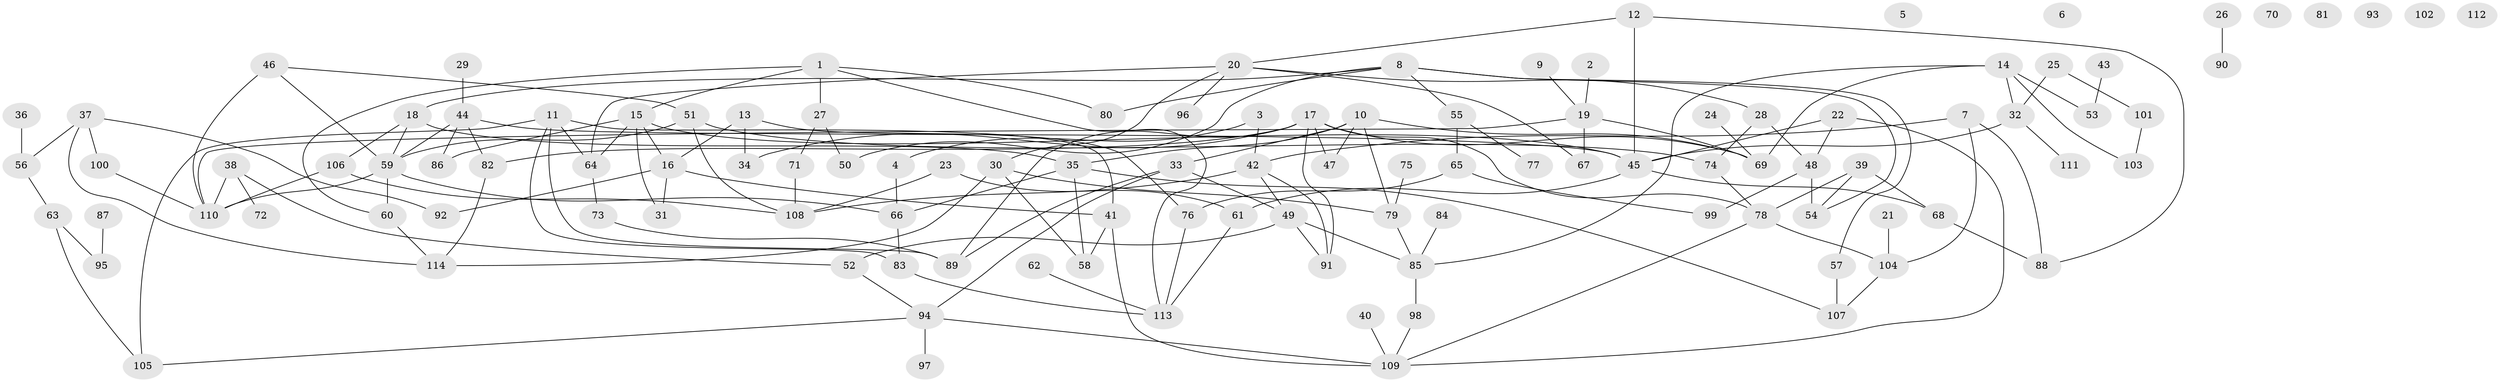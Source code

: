 // coarse degree distribution, {4: 0.16326530612244897, 5: 0.1836734693877551, 6: 0.10204081632653061, 8: 0.08163265306122448, 1: 0.16326530612244897, 7: 0.04081632653061224, 3: 0.14285714285714285, 2: 0.12244897959183673}
// Generated by graph-tools (version 1.1) at 2025/48/03/04/25 22:48:15]
// undirected, 114 vertices, 167 edges
graph export_dot {
  node [color=gray90,style=filled];
  1;
  2;
  3;
  4;
  5;
  6;
  7;
  8;
  9;
  10;
  11;
  12;
  13;
  14;
  15;
  16;
  17;
  18;
  19;
  20;
  21;
  22;
  23;
  24;
  25;
  26;
  27;
  28;
  29;
  30;
  31;
  32;
  33;
  34;
  35;
  36;
  37;
  38;
  39;
  40;
  41;
  42;
  43;
  44;
  45;
  46;
  47;
  48;
  49;
  50;
  51;
  52;
  53;
  54;
  55;
  56;
  57;
  58;
  59;
  60;
  61;
  62;
  63;
  64;
  65;
  66;
  67;
  68;
  69;
  70;
  71;
  72;
  73;
  74;
  75;
  76;
  77;
  78;
  79;
  80;
  81;
  82;
  83;
  84;
  85;
  86;
  87;
  88;
  89;
  90;
  91;
  92;
  93;
  94;
  95;
  96;
  97;
  98;
  99;
  100;
  101;
  102;
  103;
  104;
  105;
  106;
  107;
  108;
  109;
  110;
  111;
  112;
  113;
  114;
  1 -- 15;
  1 -- 27;
  1 -- 60;
  1 -- 80;
  1 -- 113;
  2 -- 19;
  3 -- 4;
  3 -- 42;
  4 -- 66;
  7 -- 42;
  7 -- 88;
  7 -- 104;
  8 -- 18;
  8 -- 50;
  8 -- 54;
  8 -- 55;
  8 -- 57;
  8 -- 80;
  9 -- 19;
  10 -- 33;
  10 -- 35;
  10 -- 47;
  10 -- 69;
  10 -- 79;
  11 -- 41;
  11 -- 64;
  11 -- 83;
  11 -- 89;
  11 -- 105;
  12 -- 20;
  12 -- 45;
  12 -- 88;
  13 -- 16;
  13 -- 34;
  13 -- 76;
  14 -- 32;
  14 -- 53;
  14 -- 69;
  14 -- 85;
  14 -- 103;
  15 -- 16;
  15 -- 31;
  15 -- 45;
  15 -- 64;
  15 -- 86;
  16 -- 31;
  16 -- 41;
  16 -- 92;
  17 -- 34;
  17 -- 47;
  17 -- 69;
  17 -- 78;
  17 -- 82;
  17 -- 89;
  17 -- 91;
  18 -- 35;
  18 -- 59;
  18 -- 106;
  19 -- 67;
  19 -- 69;
  19 -- 110;
  20 -- 28;
  20 -- 30;
  20 -- 64;
  20 -- 67;
  20 -- 96;
  21 -- 104;
  22 -- 45;
  22 -- 48;
  22 -- 109;
  23 -- 61;
  23 -- 108;
  24 -- 69;
  25 -- 32;
  25 -- 101;
  26 -- 90;
  27 -- 50;
  27 -- 71;
  28 -- 48;
  28 -- 74;
  29 -- 44;
  30 -- 58;
  30 -- 79;
  30 -- 114;
  32 -- 45;
  32 -- 111;
  33 -- 49;
  33 -- 89;
  33 -- 94;
  35 -- 58;
  35 -- 66;
  35 -- 107;
  36 -- 56;
  37 -- 56;
  37 -- 92;
  37 -- 100;
  37 -- 114;
  38 -- 52;
  38 -- 72;
  38 -- 110;
  39 -- 54;
  39 -- 68;
  39 -- 78;
  40 -- 109;
  41 -- 58;
  41 -- 109;
  42 -- 49;
  42 -- 91;
  42 -- 108;
  43 -- 53;
  44 -- 45;
  44 -- 59;
  44 -- 82;
  44 -- 86;
  45 -- 61;
  45 -- 68;
  46 -- 51;
  46 -- 59;
  46 -- 110;
  48 -- 54;
  48 -- 99;
  49 -- 52;
  49 -- 85;
  49 -- 91;
  51 -- 59;
  51 -- 74;
  51 -- 108;
  52 -- 94;
  55 -- 65;
  55 -- 77;
  56 -- 63;
  57 -- 107;
  59 -- 60;
  59 -- 66;
  59 -- 110;
  60 -- 114;
  61 -- 113;
  62 -- 113;
  63 -- 95;
  63 -- 105;
  64 -- 73;
  65 -- 76;
  65 -- 99;
  66 -- 83;
  68 -- 88;
  71 -- 108;
  73 -- 89;
  74 -- 78;
  75 -- 79;
  76 -- 113;
  78 -- 104;
  78 -- 109;
  79 -- 85;
  82 -- 114;
  83 -- 113;
  84 -- 85;
  85 -- 98;
  87 -- 95;
  94 -- 97;
  94 -- 105;
  94 -- 109;
  98 -- 109;
  100 -- 110;
  101 -- 103;
  104 -- 107;
  106 -- 108;
  106 -- 110;
}
